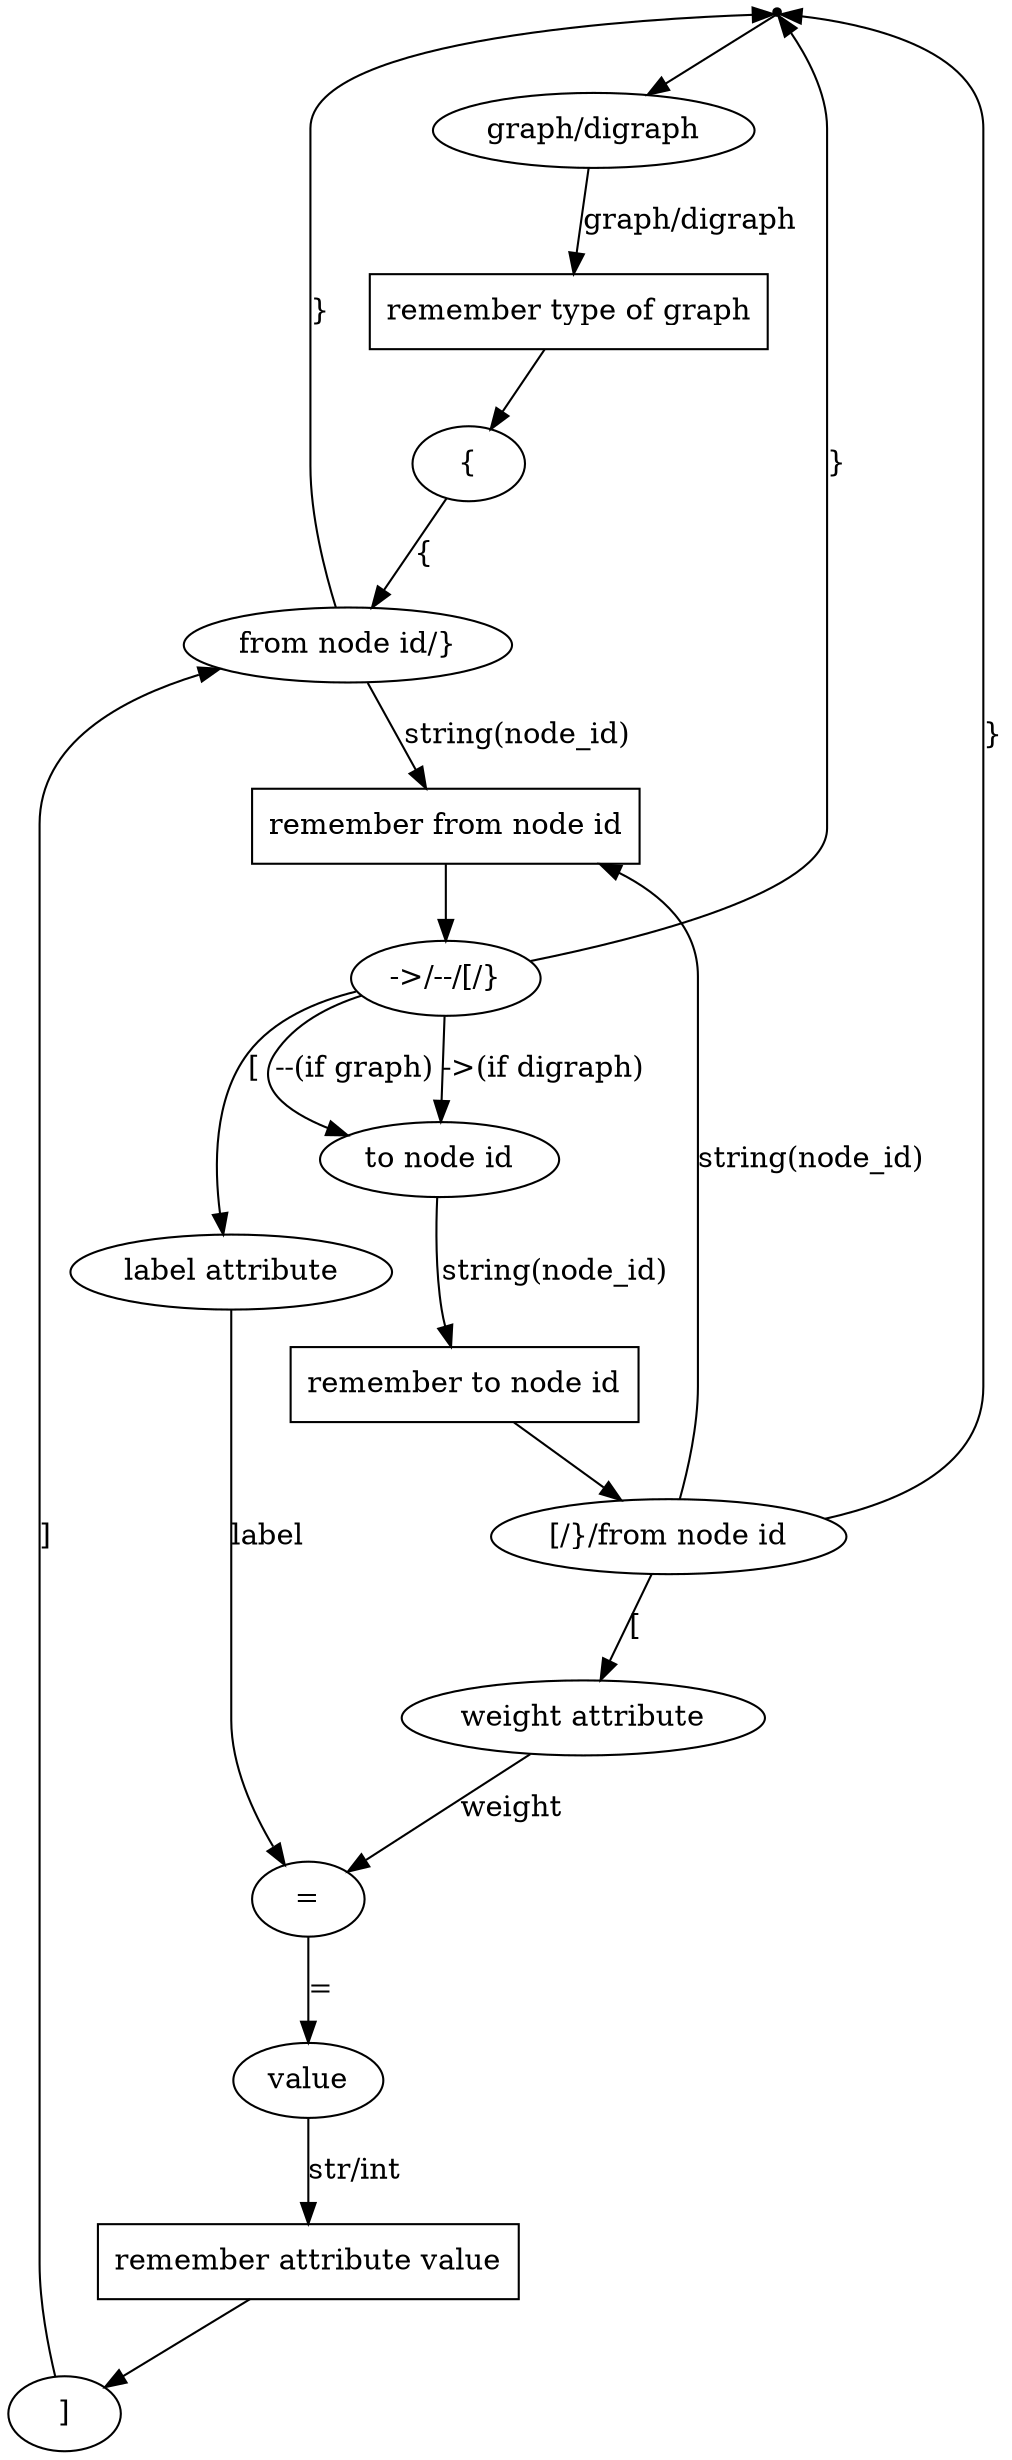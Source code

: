 digraph {
	entrypoint [shape = "point"]
	graph_start [shape = "ellipse" label = "graph/digraph"]
	entrypoint -> graph_start 

	remember_graph_type [shape = "box" label = "remember type of graph"]
	graph_start -> remember_graph_type [label="graph/digraph"]

	open_curly_bracket [shape = "ellipse" label = "{"]
	remember_graph_type -> open_curly_bracket

	from_node_id_or_close_curly_bracket [shape = "ellipse" label = "from node id/}"]
	from_node_id_or_close_curly_bracket -> entrypoint [label = "}"]
	open_curly_bracket -> from_node_id_or_close_curly_bracket [label="{"]

	remember_from_node_id [shape="box" label="remember from node id"]
	from_node_id_or_close_curly_bracket -> remember_from_node_id [label="string(node_id)"]
	remember_from_node_id -> after_from_node_id

	after_from_node_id [shape = "ellipse" label = "->/--/[/}"]
	to_node_id [shape = "ellipse" label = "to node id"]
	after_from_node_id -> to_node_id [label="->(if digraph)"]
	after_from_node_id -> to_node_id [label="--(if graph)"]
	after_from_node_id -> entrypoint [label = "}"]

	label_attr [shape = "ellipse" label = "label attribute"]
	after_from_node_id -> label_attr [label="["] 

	equal [shape = "ellipse" label = "="]
	label_attr -> equal [label="label"]

	remember_to_node_id [shape="box" label="remember to node id"]
	to_node_id -> remember_to_node_id [label="string(node_id)"]

	after_to_node_id [label="[/}/from node id"]
	remember_to_node_id -> after_to_node_id

	after_to_node_id -> entrypoint [label = "}"]
	after_to_node_id -> remember_from_node_id [label = "string(node_id)"]

	weight_attr [shape = "ellipse" label = "weight attribute"]
	after_to_node_id -> weight_attr [label="["] 

	weight_attr -> equal [label="weight"]

	attr_value [shape = "ellipse" label = "value"]
	equal -> attr_value [label="="]

	remember_attr_value [shape="box" label="remember attribute value"]
	attr_value -> remember_attr_value [label="str/int"] 

	close_square_bracket [label = "]"]
	remember_attr_value -> close_square_bracket
	close_square_bracket -> from_node_id_or_close_curly_bracket [label="]"]
}
